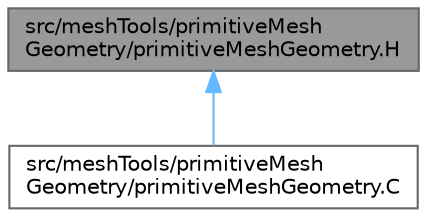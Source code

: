digraph "src/meshTools/primitiveMeshGeometry/primitiveMeshGeometry.H"
{
 // LATEX_PDF_SIZE
  bgcolor="transparent";
  edge [fontname=Helvetica,fontsize=10,labelfontname=Helvetica,labelfontsize=10];
  node [fontname=Helvetica,fontsize=10,shape=box,height=0.2,width=0.4];
  Node1 [id="Node000001",label="src/meshTools/primitiveMesh\lGeometry/primitiveMeshGeometry.H",height=0.2,width=0.4,color="gray40", fillcolor="grey60", style="filled", fontcolor="black",tooltip=" "];
  Node1 -> Node2 [id="edge1_Node000001_Node000002",dir="back",color="steelblue1",style="solid",tooltip=" "];
  Node2 [id="Node000002",label="src/meshTools/primitiveMesh\lGeometry/primitiveMeshGeometry.C",height=0.2,width=0.4,color="grey40", fillcolor="white", style="filled",URL="$primitiveMeshGeometry_8C.html",tooltip=" "];
}
